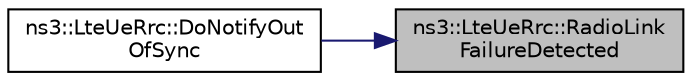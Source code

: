 digraph "ns3::LteUeRrc::RadioLinkFailureDetected"
{
 // LATEX_PDF_SIZE
  edge [fontname="Helvetica",fontsize="10",labelfontname="Helvetica",labelfontsize="10"];
  node [fontname="Helvetica",fontsize="10",shape=record];
  rankdir="RL";
  Node1 [label="ns3::LteUeRrc::RadioLink\lFailureDetected",height=0.2,width=0.4,color="black", fillcolor="grey75", style="filled", fontcolor="black",tooltip="Radio link failure detected function."];
  Node1 -> Node2 [dir="back",color="midnightblue",fontsize="10",style="solid",fontname="Helvetica"];
  Node2 [label="ns3::LteUeRrc::DoNotifyOut\lOfSync",height=0.2,width=0.4,color="black", fillcolor="white", style="filled",URL="$classns3_1_1_lte_ue_rrc.html#a0a684abb571647ca019e16fc1761452c",tooltip="Do notify out of sync function."];
}
